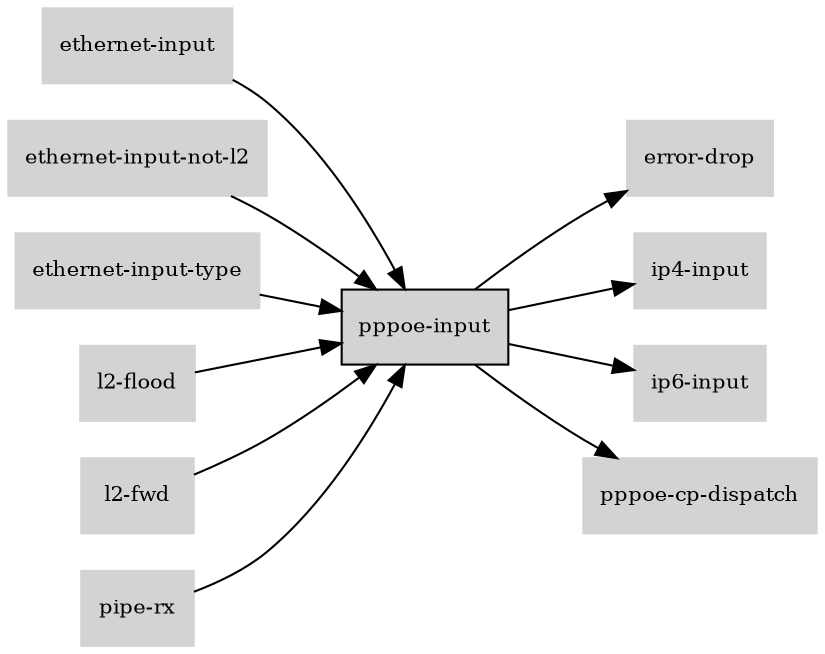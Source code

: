digraph "pppoe_input_subgraph" {
  rankdir=LR;
  node [shape=box, style=filled, fontsize=10, color=lightgray, fontcolor=black, fillcolor=lightgray];
  "pppoe-input" [color=black, fontcolor=black, fillcolor=lightgray];
  edge [fontsize=8];
  "ethernet-input" -> "pppoe-input";
  "ethernet-input-not-l2" -> "pppoe-input";
  "ethernet-input-type" -> "pppoe-input";
  "l2-flood" -> "pppoe-input";
  "l2-fwd" -> "pppoe-input";
  "pipe-rx" -> "pppoe-input";
  "pppoe-input" -> "error-drop";
  "pppoe-input" -> "ip4-input";
  "pppoe-input" -> "ip6-input";
  "pppoe-input" -> "pppoe-cp-dispatch";
}

